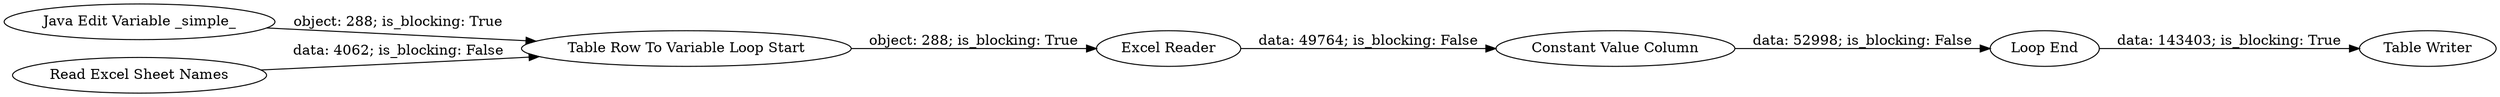 digraph {
	"1464696070947739758_14" [label="Loop End"]
	"1464696070947739758_13" [label="Java Edit Variable _simple_"]
	"1464696070947739758_2" [label="Read Excel Sheet Names"]
	"1464696070947739758_4" [label="Table Row To Variable Loop Start"]
	"1464696070947739758_16" [label="Table Writer"]
	"1464696070947739758_15" [label="Constant Value Column"]
	"1464696070947739758_1" [label="Excel Reader"]
	"1464696070947739758_2" -> "1464696070947739758_4" [label="data: 4062; is_blocking: False"]
	"1464696070947739758_1" -> "1464696070947739758_15" [label="data: 49764; is_blocking: False"]
	"1464696070947739758_4" -> "1464696070947739758_1" [label="object: 288; is_blocking: True"]
	"1464696070947739758_14" -> "1464696070947739758_16" [label="data: 143403; is_blocking: True"]
	"1464696070947739758_15" -> "1464696070947739758_14" [label="data: 52998; is_blocking: False"]
	"1464696070947739758_13" -> "1464696070947739758_4" [label="object: 288; is_blocking: True"]
	rankdir=LR
}
